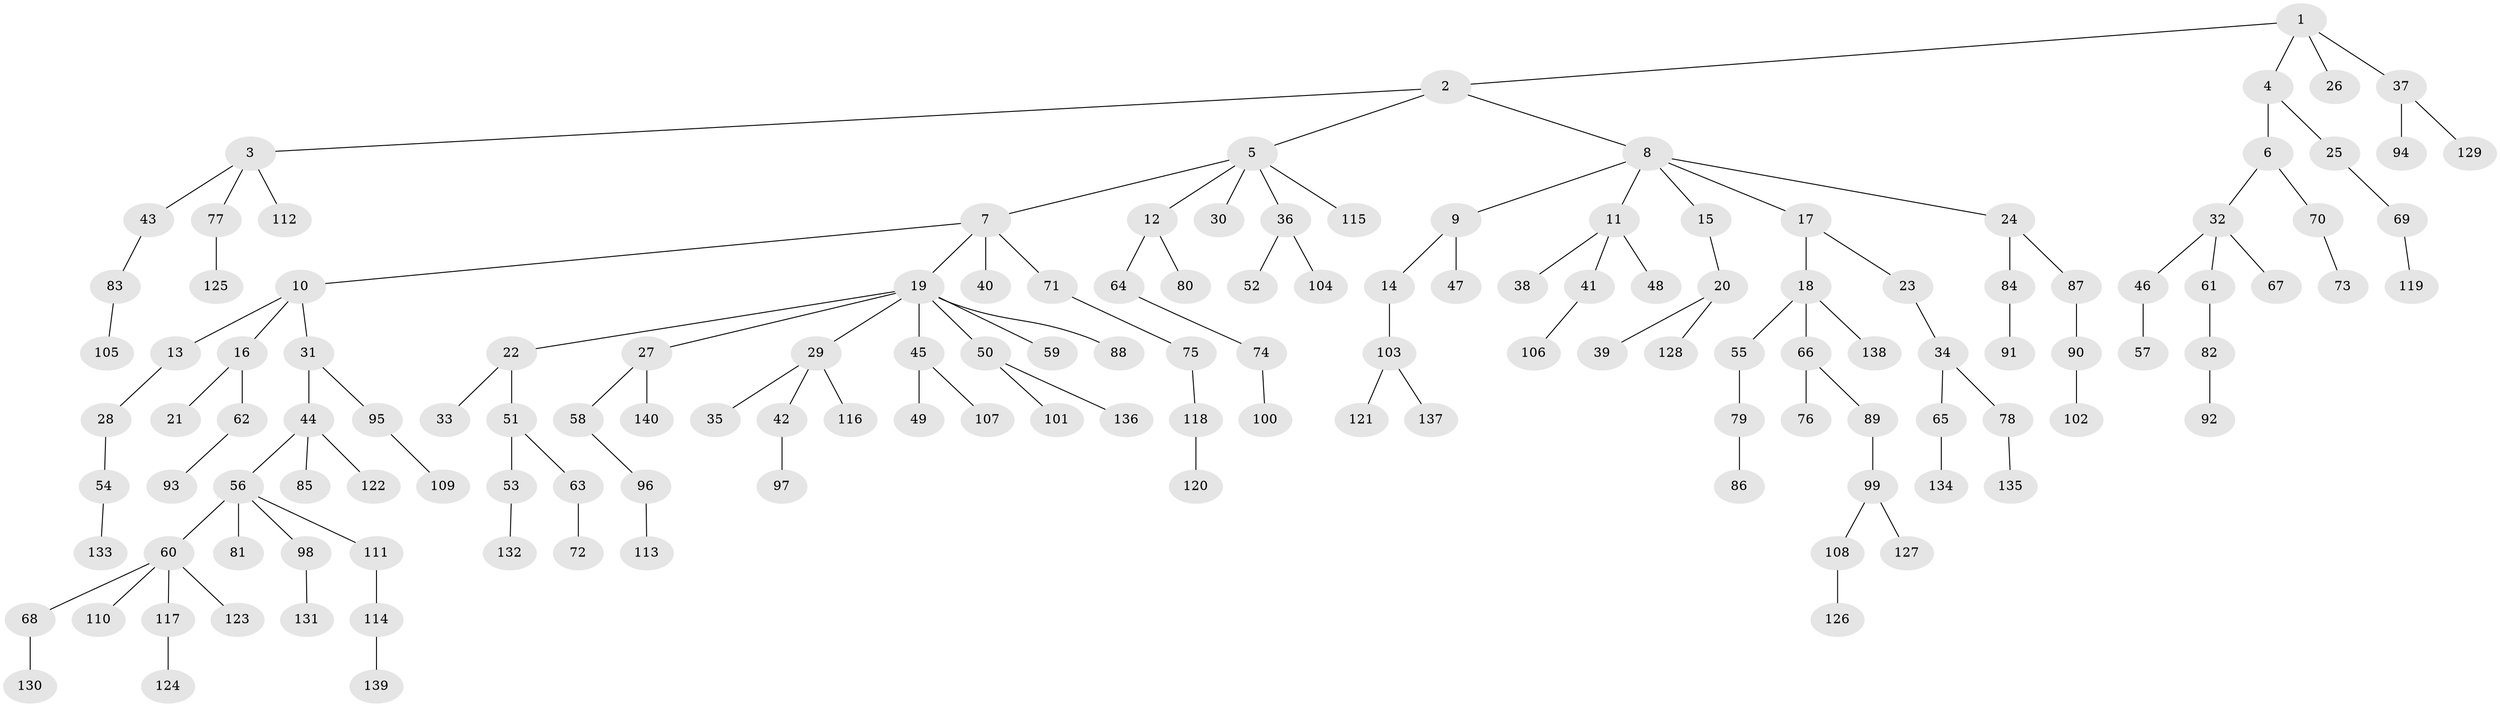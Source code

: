 // Generated by graph-tools (version 1.1) at 2025/36/03/09/25 02:36:55]
// undirected, 140 vertices, 139 edges
graph export_dot {
graph [start="1"]
  node [color=gray90,style=filled];
  1;
  2;
  3;
  4;
  5;
  6;
  7;
  8;
  9;
  10;
  11;
  12;
  13;
  14;
  15;
  16;
  17;
  18;
  19;
  20;
  21;
  22;
  23;
  24;
  25;
  26;
  27;
  28;
  29;
  30;
  31;
  32;
  33;
  34;
  35;
  36;
  37;
  38;
  39;
  40;
  41;
  42;
  43;
  44;
  45;
  46;
  47;
  48;
  49;
  50;
  51;
  52;
  53;
  54;
  55;
  56;
  57;
  58;
  59;
  60;
  61;
  62;
  63;
  64;
  65;
  66;
  67;
  68;
  69;
  70;
  71;
  72;
  73;
  74;
  75;
  76;
  77;
  78;
  79;
  80;
  81;
  82;
  83;
  84;
  85;
  86;
  87;
  88;
  89;
  90;
  91;
  92;
  93;
  94;
  95;
  96;
  97;
  98;
  99;
  100;
  101;
  102;
  103;
  104;
  105;
  106;
  107;
  108;
  109;
  110;
  111;
  112;
  113;
  114;
  115;
  116;
  117;
  118;
  119;
  120;
  121;
  122;
  123;
  124;
  125;
  126;
  127;
  128;
  129;
  130;
  131;
  132;
  133;
  134;
  135;
  136;
  137;
  138;
  139;
  140;
  1 -- 2;
  1 -- 4;
  1 -- 26;
  1 -- 37;
  2 -- 3;
  2 -- 5;
  2 -- 8;
  3 -- 43;
  3 -- 77;
  3 -- 112;
  4 -- 6;
  4 -- 25;
  5 -- 7;
  5 -- 12;
  5 -- 30;
  5 -- 36;
  5 -- 115;
  6 -- 32;
  6 -- 70;
  7 -- 10;
  7 -- 19;
  7 -- 40;
  7 -- 71;
  8 -- 9;
  8 -- 11;
  8 -- 15;
  8 -- 17;
  8 -- 24;
  9 -- 14;
  9 -- 47;
  10 -- 13;
  10 -- 16;
  10 -- 31;
  11 -- 38;
  11 -- 41;
  11 -- 48;
  12 -- 64;
  12 -- 80;
  13 -- 28;
  14 -- 103;
  15 -- 20;
  16 -- 21;
  16 -- 62;
  17 -- 18;
  17 -- 23;
  18 -- 55;
  18 -- 66;
  18 -- 138;
  19 -- 22;
  19 -- 27;
  19 -- 29;
  19 -- 45;
  19 -- 50;
  19 -- 59;
  19 -- 88;
  20 -- 39;
  20 -- 128;
  22 -- 33;
  22 -- 51;
  23 -- 34;
  24 -- 84;
  24 -- 87;
  25 -- 69;
  27 -- 58;
  27 -- 140;
  28 -- 54;
  29 -- 35;
  29 -- 42;
  29 -- 116;
  31 -- 44;
  31 -- 95;
  32 -- 46;
  32 -- 61;
  32 -- 67;
  34 -- 65;
  34 -- 78;
  36 -- 52;
  36 -- 104;
  37 -- 94;
  37 -- 129;
  41 -- 106;
  42 -- 97;
  43 -- 83;
  44 -- 56;
  44 -- 85;
  44 -- 122;
  45 -- 49;
  45 -- 107;
  46 -- 57;
  50 -- 101;
  50 -- 136;
  51 -- 53;
  51 -- 63;
  53 -- 132;
  54 -- 133;
  55 -- 79;
  56 -- 60;
  56 -- 81;
  56 -- 98;
  56 -- 111;
  58 -- 96;
  60 -- 68;
  60 -- 110;
  60 -- 117;
  60 -- 123;
  61 -- 82;
  62 -- 93;
  63 -- 72;
  64 -- 74;
  65 -- 134;
  66 -- 76;
  66 -- 89;
  68 -- 130;
  69 -- 119;
  70 -- 73;
  71 -- 75;
  74 -- 100;
  75 -- 118;
  77 -- 125;
  78 -- 135;
  79 -- 86;
  82 -- 92;
  83 -- 105;
  84 -- 91;
  87 -- 90;
  89 -- 99;
  90 -- 102;
  95 -- 109;
  96 -- 113;
  98 -- 131;
  99 -- 108;
  99 -- 127;
  103 -- 121;
  103 -- 137;
  108 -- 126;
  111 -- 114;
  114 -- 139;
  117 -- 124;
  118 -- 120;
}

